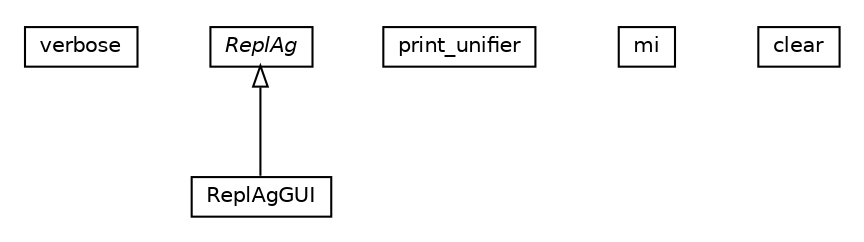 #!/usr/local/bin/dot
#
# Class diagram 
# Generated by UMLGraph version R5_6 (http://www.umlgraph.org/)
#

digraph G {
	edge [fontname="Helvetica",fontsize=10,labelfontname="Helvetica",labelfontsize=10];
	node [fontname="Helvetica",fontsize=10,shape=plaintext];
	nodesep=0.25;
	ranksep=0.5;
	// jason.infra.repl.verbose
	c4906 [label=<<table title="jason.infra.repl.verbose" border="0" cellborder="1" cellspacing="0" cellpadding="2" port="p" href="./verbose.html">
		<tr><td><table border="0" cellspacing="0" cellpadding="1">
<tr><td align="center" balign="center"> verbose </td></tr>
		</table></td></tr>
		</table>>, URL="./verbose.html", fontname="Helvetica", fontcolor="black", fontsize=10.0];
	// jason.infra.repl.ReplAgGUI
	c4907 [label=<<table title="jason.infra.repl.ReplAgGUI" border="0" cellborder="1" cellspacing="0" cellpadding="2" port="p" href="./ReplAgGUI.html">
		<tr><td><table border="0" cellspacing="0" cellpadding="1">
<tr><td align="center" balign="center"> ReplAgGUI </td></tr>
		</table></td></tr>
		</table>>, URL="./ReplAgGUI.html", fontname="Helvetica", fontcolor="black", fontsize=10.0];
	// jason.infra.repl.ReplAg
	c4908 [label=<<table title="jason.infra.repl.ReplAg" border="0" cellborder="1" cellspacing="0" cellpadding="2" port="p" href="./ReplAg.html">
		<tr><td><table border="0" cellspacing="0" cellpadding="1">
<tr><td align="center" balign="center"><font face="Helvetica-Oblique"> ReplAg </font></td></tr>
		</table></td></tr>
		</table>>, URL="./ReplAg.html", fontname="Helvetica", fontcolor="black", fontsize=10.0];
	// jason.infra.repl.print_unifier
	c4909 [label=<<table title="jason.infra.repl.print_unifier" border="0" cellborder="1" cellspacing="0" cellpadding="2" port="p" href="./print_unifier.html">
		<tr><td><table border="0" cellspacing="0" cellpadding="1">
<tr><td align="center" balign="center"> print_unifier </td></tr>
		</table></td></tr>
		</table>>, URL="./print_unifier.html", fontname="Helvetica", fontcolor="black", fontsize=10.0];
	// jason.infra.repl.mi
	c4910 [label=<<table title="jason.infra.repl.mi" border="0" cellborder="1" cellspacing="0" cellpadding="2" port="p" href="./mi.html">
		<tr><td><table border="0" cellspacing="0" cellpadding="1">
<tr><td align="center" balign="center"> mi </td></tr>
		</table></td></tr>
		</table>>, URL="./mi.html", fontname="Helvetica", fontcolor="black", fontsize=10.0];
	// jason.infra.repl.clear
	c4911 [label=<<table title="jason.infra.repl.clear" border="0" cellborder="1" cellspacing="0" cellpadding="2" port="p" href="./clear.html">
		<tr><td><table border="0" cellspacing="0" cellpadding="1">
<tr><td align="center" balign="center"> clear </td></tr>
		</table></td></tr>
		</table>>, URL="./clear.html", fontname="Helvetica", fontcolor="black", fontsize=10.0];
	//jason.infra.repl.ReplAgGUI extends jason.infra.repl.ReplAg
	c4908:p -> c4907:p [dir=back,arrowtail=empty];
}

